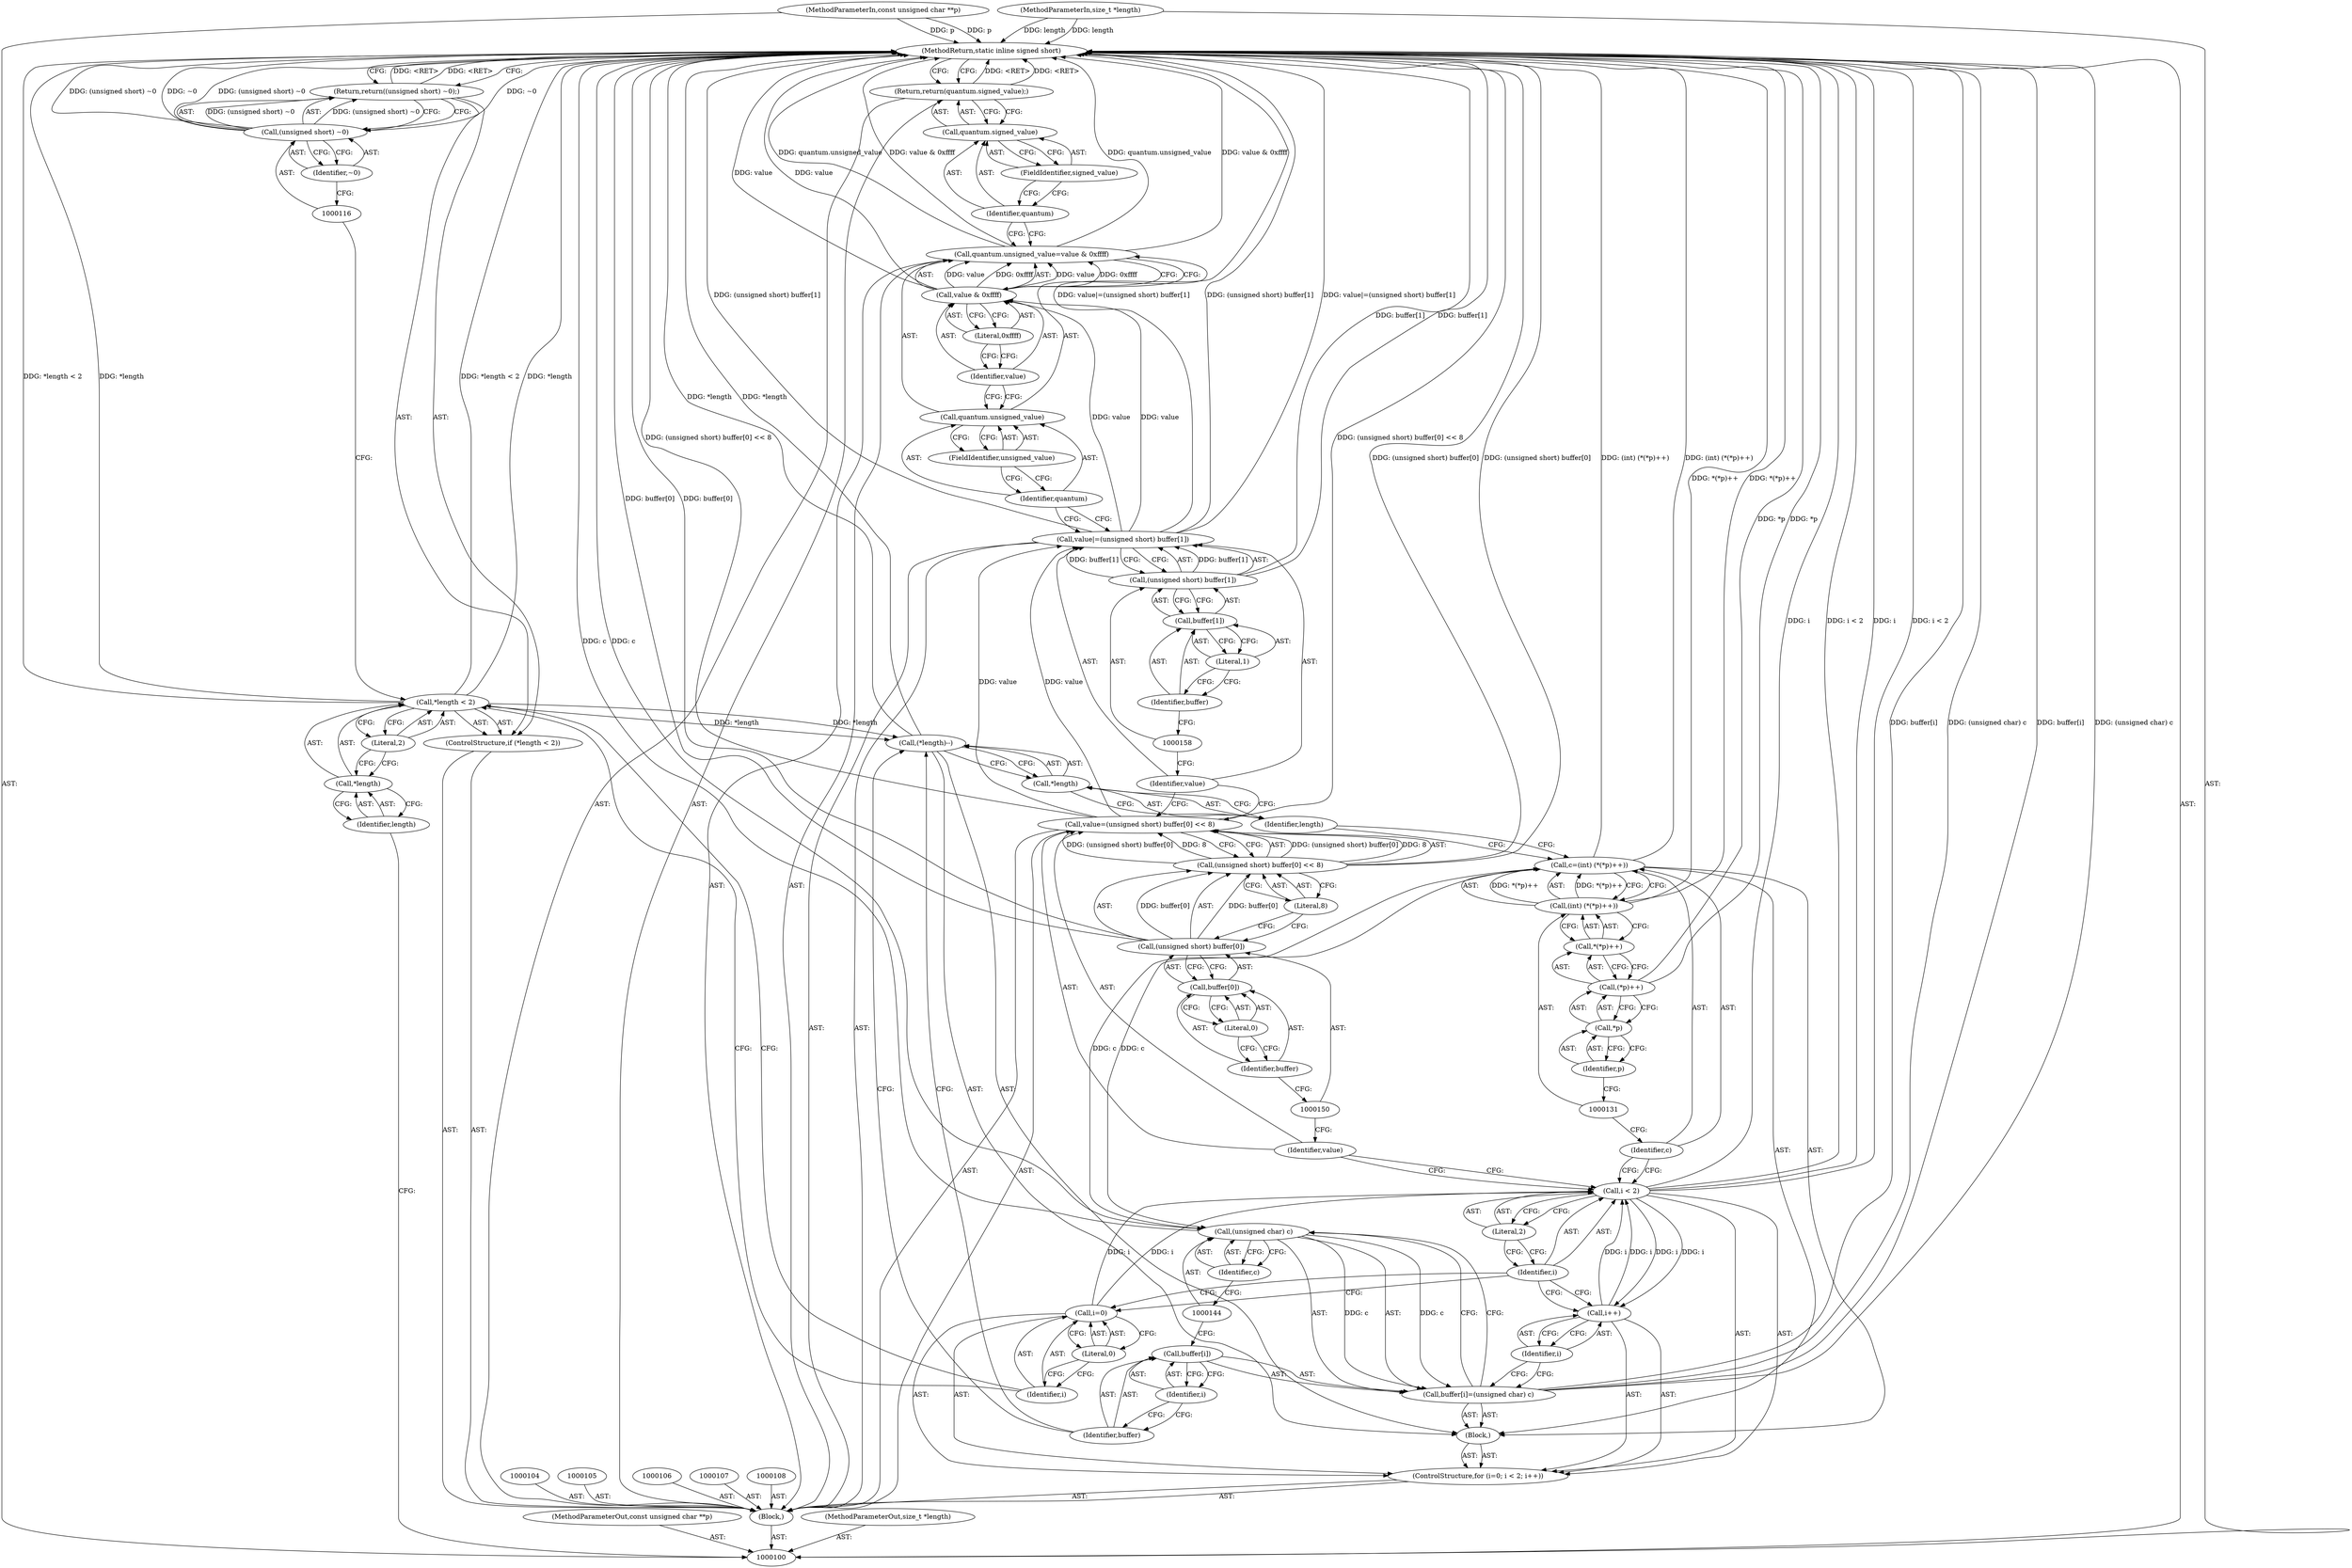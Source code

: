 digraph "0_ImageMagick_d8ab7f046587f2e9f734b687ba7e6e10147c294b_7" {
"1000173" [label="(MethodReturn,static inline signed short)"];
"1000101" [label="(MethodParameterIn,const unsigned char **p)"];
"1000237" [label="(MethodParameterOut,const unsigned char **p)"];
"1000102" [label="(MethodParameterIn,size_t *length)"];
"1000238" [label="(MethodParameterOut,size_t *length)"];
"1000113" [label="(Literal,2)"];
"1000109" [label="(ControlStructure,if (*length < 2))"];
"1000110" [label="(Call,*length < 2)"];
"1000111" [label="(Call,*length)"];
"1000112" [label="(Identifier,length)"];
"1000115" [label="(Call,(unsigned short) ~0)"];
"1000117" [label="(Identifier,~0)"];
"1000114" [label="(Return,return((unsigned short) ~0);)"];
"1000122" [label="(Call,i < 2)"];
"1000123" [label="(Identifier,i)"];
"1000124" [label="(Literal,2)"];
"1000125" [label="(Call,i++)"];
"1000126" [label="(Identifier,i)"];
"1000118" [label="(ControlStructure,for (i=0; i < 2; i++))"];
"1000119" [label="(Call,i=0)"];
"1000120" [label="(Identifier,i)"];
"1000121" [label="(Literal,0)"];
"1000127" [label="(Block,)"];
"1000132" [label="(Call,*(*p)++)"];
"1000133" [label="(Call,(*p)++)"];
"1000134" [label="(Call,*p)"];
"1000135" [label="(Identifier,p)"];
"1000128" [label="(Call,c=(int) (*(*p)++))"];
"1000129" [label="(Identifier,c)"];
"1000130" [label="(Call,(int) (*(*p)++))"];
"1000103" [label="(Block,)"];
"1000136" [label="(Call,(*length)--)"];
"1000137" [label="(Call,*length)"];
"1000138" [label="(Identifier,length)"];
"1000142" [label="(Identifier,i)"];
"1000143" [label="(Call,(unsigned char) c)"];
"1000145" [label="(Identifier,c)"];
"1000139" [label="(Call,buffer[i]=(unsigned char) c)"];
"1000140" [label="(Call,buffer[i])"];
"1000141" [label="(Identifier,buffer)"];
"1000146" [label="(Call,value=(unsigned short) buffer[0] << 8)"];
"1000147" [label="(Identifier,value)"];
"1000151" [label="(Call,buffer[0])"];
"1000152" [label="(Identifier,buffer)"];
"1000153" [label="(Literal,0)"];
"1000154" [label="(Literal,8)"];
"1000148" [label="(Call,(unsigned short) buffer[0] << 8)"];
"1000149" [label="(Call,(unsigned short) buffer[0])"];
"1000155" [label="(Call,value|=(unsigned short) buffer[1])"];
"1000156" [label="(Identifier,value)"];
"1000159" [label="(Call,buffer[1])"];
"1000160" [label="(Identifier,buffer)"];
"1000161" [label="(Literal,1)"];
"1000157" [label="(Call,(unsigned short) buffer[1])"];
"1000165" [label="(FieldIdentifier,unsigned_value)"];
"1000162" [label="(Call,quantum.unsigned_value=value & 0xffff)"];
"1000163" [label="(Call,quantum.unsigned_value)"];
"1000164" [label="(Identifier,quantum)"];
"1000166" [label="(Call,value & 0xffff)"];
"1000167" [label="(Identifier,value)"];
"1000168" [label="(Literal,0xffff)"];
"1000170" [label="(Call,quantum.signed_value)"];
"1000171" [label="(Identifier,quantum)"];
"1000172" [label="(FieldIdentifier,signed_value)"];
"1000169" [label="(Return,return(quantum.signed_value);)"];
"1000173" -> "1000100"  [label="AST: "];
"1000173" -> "1000114"  [label="CFG: "];
"1000173" -> "1000169"  [label="CFG: "];
"1000169" -> "1000173"  [label="DDG: <RET>"];
"1000128" -> "1000173"  [label="DDG: (int) (*(*p)++)"];
"1000149" -> "1000173"  [label="DDG: buffer[0]"];
"1000155" -> "1000173"  [label="DDG: (unsigned short) buffer[1]"];
"1000155" -> "1000173"  [label="DDG: value|=(unsigned short) buffer[1]"];
"1000115" -> "1000173"  [label="DDG: (unsigned short) ~0"];
"1000115" -> "1000173"  [label="DDG: ~0"];
"1000110" -> "1000173"  [label="DDG: *length"];
"1000110" -> "1000173"  [label="DDG: *length < 2"];
"1000136" -> "1000173"  [label="DDG: *length"];
"1000157" -> "1000173"  [label="DDG: buffer[1]"];
"1000122" -> "1000173"  [label="DDG: i"];
"1000122" -> "1000173"  [label="DDG: i < 2"];
"1000130" -> "1000173"  [label="DDG: *(*p)++"];
"1000162" -> "1000173"  [label="DDG: value & 0xffff"];
"1000162" -> "1000173"  [label="DDG: quantum.unsigned_value"];
"1000139" -> "1000173"  [label="DDG: buffer[i]"];
"1000139" -> "1000173"  [label="DDG: (unsigned char) c"];
"1000166" -> "1000173"  [label="DDG: value"];
"1000133" -> "1000173"  [label="DDG: *p"];
"1000148" -> "1000173"  [label="DDG: (unsigned short) buffer[0]"];
"1000146" -> "1000173"  [label="DDG: (unsigned short) buffer[0] << 8"];
"1000102" -> "1000173"  [label="DDG: length"];
"1000101" -> "1000173"  [label="DDG: p"];
"1000143" -> "1000173"  [label="DDG: c"];
"1000114" -> "1000173"  [label="DDG: <RET>"];
"1000101" -> "1000100"  [label="AST: "];
"1000101" -> "1000173"  [label="DDG: p"];
"1000237" -> "1000100"  [label="AST: "];
"1000102" -> "1000100"  [label="AST: "];
"1000102" -> "1000173"  [label="DDG: length"];
"1000238" -> "1000100"  [label="AST: "];
"1000113" -> "1000110"  [label="AST: "];
"1000113" -> "1000111"  [label="CFG: "];
"1000110" -> "1000113"  [label="CFG: "];
"1000109" -> "1000103"  [label="AST: "];
"1000110" -> "1000109"  [label="AST: "];
"1000114" -> "1000109"  [label="AST: "];
"1000110" -> "1000109"  [label="AST: "];
"1000110" -> "1000113"  [label="CFG: "];
"1000111" -> "1000110"  [label="AST: "];
"1000113" -> "1000110"  [label="AST: "];
"1000116" -> "1000110"  [label="CFG: "];
"1000120" -> "1000110"  [label="CFG: "];
"1000110" -> "1000173"  [label="DDG: *length"];
"1000110" -> "1000173"  [label="DDG: *length < 2"];
"1000110" -> "1000136"  [label="DDG: *length"];
"1000111" -> "1000110"  [label="AST: "];
"1000111" -> "1000112"  [label="CFG: "];
"1000112" -> "1000111"  [label="AST: "];
"1000113" -> "1000111"  [label="CFG: "];
"1000112" -> "1000111"  [label="AST: "];
"1000112" -> "1000100"  [label="CFG: "];
"1000111" -> "1000112"  [label="CFG: "];
"1000115" -> "1000114"  [label="AST: "];
"1000115" -> "1000117"  [label="CFG: "];
"1000116" -> "1000115"  [label="AST: "];
"1000117" -> "1000115"  [label="AST: "];
"1000114" -> "1000115"  [label="CFG: "];
"1000115" -> "1000173"  [label="DDG: (unsigned short) ~0"];
"1000115" -> "1000173"  [label="DDG: ~0"];
"1000115" -> "1000114"  [label="DDG: (unsigned short) ~0"];
"1000117" -> "1000115"  [label="AST: "];
"1000117" -> "1000116"  [label="CFG: "];
"1000115" -> "1000117"  [label="CFG: "];
"1000114" -> "1000109"  [label="AST: "];
"1000114" -> "1000115"  [label="CFG: "];
"1000115" -> "1000114"  [label="AST: "];
"1000173" -> "1000114"  [label="CFG: "];
"1000114" -> "1000173"  [label="DDG: <RET>"];
"1000115" -> "1000114"  [label="DDG: (unsigned short) ~0"];
"1000122" -> "1000118"  [label="AST: "];
"1000122" -> "1000124"  [label="CFG: "];
"1000123" -> "1000122"  [label="AST: "];
"1000124" -> "1000122"  [label="AST: "];
"1000129" -> "1000122"  [label="CFG: "];
"1000147" -> "1000122"  [label="CFG: "];
"1000122" -> "1000173"  [label="DDG: i"];
"1000122" -> "1000173"  [label="DDG: i < 2"];
"1000125" -> "1000122"  [label="DDG: i"];
"1000119" -> "1000122"  [label="DDG: i"];
"1000122" -> "1000125"  [label="DDG: i"];
"1000123" -> "1000122"  [label="AST: "];
"1000123" -> "1000119"  [label="CFG: "];
"1000123" -> "1000125"  [label="CFG: "];
"1000124" -> "1000123"  [label="CFG: "];
"1000124" -> "1000122"  [label="AST: "];
"1000124" -> "1000123"  [label="CFG: "];
"1000122" -> "1000124"  [label="CFG: "];
"1000125" -> "1000118"  [label="AST: "];
"1000125" -> "1000126"  [label="CFG: "];
"1000126" -> "1000125"  [label="AST: "];
"1000123" -> "1000125"  [label="CFG: "];
"1000125" -> "1000122"  [label="DDG: i"];
"1000122" -> "1000125"  [label="DDG: i"];
"1000126" -> "1000125"  [label="AST: "];
"1000126" -> "1000139"  [label="CFG: "];
"1000125" -> "1000126"  [label="CFG: "];
"1000118" -> "1000103"  [label="AST: "];
"1000119" -> "1000118"  [label="AST: "];
"1000122" -> "1000118"  [label="AST: "];
"1000125" -> "1000118"  [label="AST: "];
"1000127" -> "1000118"  [label="AST: "];
"1000119" -> "1000118"  [label="AST: "];
"1000119" -> "1000121"  [label="CFG: "];
"1000120" -> "1000119"  [label="AST: "];
"1000121" -> "1000119"  [label="AST: "];
"1000123" -> "1000119"  [label="CFG: "];
"1000119" -> "1000122"  [label="DDG: i"];
"1000120" -> "1000119"  [label="AST: "];
"1000120" -> "1000110"  [label="CFG: "];
"1000121" -> "1000120"  [label="CFG: "];
"1000121" -> "1000119"  [label="AST: "];
"1000121" -> "1000120"  [label="CFG: "];
"1000119" -> "1000121"  [label="CFG: "];
"1000127" -> "1000118"  [label="AST: "];
"1000128" -> "1000127"  [label="AST: "];
"1000136" -> "1000127"  [label="AST: "];
"1000139" -> "1000127"  [label="AST: "];
"1000132" -> "1000130"  [label="AST: "];
"1000132" -> "1000133"  [label="CFG: "];
"1000133" -> "1000132"  [label="AST: "];
"1000130" -> "1000132"  [label="CFG: "];
"1000133" -> "1000132"  [label="AST: "];
"1000133" -> "1000134"  [label="CFG: "];
"1000134" -> "1000133"  [label="AST: "];
"1000132" -> "1000133"  [label="CFG: "];
"1000133" -> "1000173"  [label="DDG: *p"];
"1000134" -> "1000133"  [label="AST: "];
"1000134" -> "1000135"  [label="CFG: "];
"1000135" -> "1000134"  [label="AST: "];
"1000133" -> "1000134"  [label="CFG: "];
"1000135" -> "1000134"  [label="AST: "];
"1000135" -> "1000131"  [label="CFG: "];
"1000134" -> "1000135"  [label="CFG: "];
"1000128" -> "1000127"  [label="AST: "];
"1000128" -> "1000130"  [label="CFG: "];
"1000129" -> "1000128"  [label="AST: "];
"1000130" -> "1000128"  [label="AST: "];
"1000138" -> "1000128"  [label="CFG: "];
"1000128" -> "1000173"  [label="DDG: (int) (*(*p)++)"];
"1000130" -> "1000128"  [label="DDG: *(*p)++"];
"1000128" -> "1000143"  [label="DDG: c"];
"1000129" -> "1000128"  [label="AST: "];
"1000129" -> "1000122"  [label="CFG: "];
"1000131" -> "1000129"  [label="CFG: "];
"1000130" -> "1000128"  [label="AST: "];
"1000130" -> "1000132"  [label="CFG: "];
"1000131" -> "1000130"  [label="AST: "];
"1000132" -> "1000130"  [label="AST: "];
"1000128" -> "1000130"  [label="CFG: "];
"1000130" -> "1000173"  [label="DDG: *(*p)++"];
"1000130" -> "1000128"  [label="DDG: *(*p)++"];
"1000103" -> "1000100"  [label="AST: "];
"1000104" -> "1000103"  [label="AST: "];
"1000105" -> "1000103"  [label="AST: "];
"1000106" -> "1000103"  [label="AST: "];
"1000107" -> "1000103"  [label="AST: "];
"1000108" -> "1000103"  [label="AST: "];
"1000109" -> "1000103"  [label="AST: "];
"1000118" -> "1000103"  [label="AST: "];
"1000146" -> "1000103"  [label="AST: "];
"1000155" -> "1000103"  [label="AST: "];
"1000162" -> "1000103"  [label="AST: "];
"1000169" -> "1000103"  [label="AST: "];
"1000136" -> "1000127"  [label="AST: "];
"1000136" -> "1000137"  [label="CFG: "];
"1000137" -> "1000136"  [label="AST: "];
"1000141" -> "1000136"  [label="CFG: "];
"1000136" -> "1000173"  [label="DDG: *length"];
"1000110" -> "1000136"  [label="DDG: *length"];
"1000137" -> "1000136"  [label="AST: "];
"1000137" -> "1000138"  [label="CFG: "];
"1000138" -> "1000137"  [label="AST: "];
"1000136" -> "1000137"  [label="CFG: "];
"1000138" -> "1000137"  [label="AST: "];
"1000138" -> "1000128"  [label="CFG: "];
"1000137" -> "1000138"  [label="CFG: "];
"1000142" -> "1000140"  [label="AST: "];
"1000142" -> "1000141"  [label="CFG: "];
"1000140" -> "1000142"  [label="CFG: "];
"1000143" -> "1000139"  [label="AST: "];
"1000143" -> "1000145"  [label="CFG: "];
"1000144" -> "1000143"  [label="AST: "];
"1000145" -> "1000143"  [label="AST: "];
"1000139" -> "1000143"  [label="CFG: "];
"1000143" -> "1000173"  [label="DDG: c"];
"1000143" -> "1000139"  [label="DDG: c"];
"1000128" -> "1000143"  [label="DDG: c"];
"1000145" -> "1000143"  [label="AST: "];
"1000145" -> "1000144"  [label="CFG: "];
"1000143" -> "1000145"  [label="CFG: "];
"1000139" -> "1000127"  [label="AST: "];
"1000139" -> "1000143"  [label="CFG: "];
"1000140" -> "1000139"  [label="AST: "];
"1000143" -> "1000139"  [label="AST: "];
"1000126" -> "1000139"  [label="CFG: "];
"1000139" -> "1000173"  [label="DDG: buffer[i]"];
"1000139" -> "1000173"  [label="DDG: (unsigned char) c"];
"1000143" -> "1000139"  [label="DDG: c"];
"1000140" -> "1000139"  [label="AST: "];
"1000140" -> "1000142"  [label="CFG: "];
"1000141" -> "1000140"  [label="AST: "];
"1000142" -> "1000140"  [label="AST: "];
"1000144" -> "1000140"  [label="CFG: "];
"1000141" -> "1000140"  [label="AST: "];
"1000141" -> "1000136"  [label="CFG: "];
"1000142" -> "1000141"  [label="CFG: "];
"1000146" -> "1000103"  [label="AST: "];
"1000146" -> "1000148"  [label="CFG: "];
"1000147" -> "1000146"  [label="AST: "];
"1000148" -> "1000146"  [label="AST: "];
"1000156" -> "1000146"  [label="CFG: "];
"1000146" -> "1000173"  [label="DDG: (unsigned short) buffer[0] << 8"];
"1000148" -> "1000146"  [label="DDG: (unsigned short) buffer[0]"];
"1000148" -> "1000146"  [label="DDG: 8"];
"1000146" -> "1000155"  [label="DDG: value"];
"1000147" -> "1000146"  [label="AST: "];
"1000147" -> "1000122"  [label="CFG: "];
"1000150" -> "1000147"  [label="CFG: "];
"1000151" -> "1000149"  [label="AST: "];
"1000151" -> "1000153"  [label="CFG: "];
"1000152" -> "1000151"  [label="AST: "];
"1000153" -> "1000151"  [label="AST: "];
"1000149" -> "1000151"  [label="CFG: "];
"1000152" -> "1000151"  [label="AST: "];
"1000152" -> "1000150"  [label="CFG: "];
"1000153" -> "1000152"  [label="CFG: "];
"1000153" -> "1000151"  [label="AST: "];
"1000153" -> "1000152"  [label="CFG: "];
"1000151" -> "1000153"  [label="CFG: "];
"1000154" -> "1000148"  [label="AST: "];
"1000154" -> "1000149"  [label="CFG: "];
"1000148" -> "1000154"  [label="CFG: "];
"1000148" -> "1000146"  [label="AST: "];
"1000148" -> "1000154"  [label="CFG: "];
"1000149" -> "1000148"  [label="AST: "];
"1000154" -> "1000148"  [label="AST: "];
"1000146" -> "1000148"  [label="CFG: "];
"1000148" -> "1000173"  [label="DDG: (unsigned short) buffer[0]"];
"1000148" -> "1000146"  [label="DDG: (unsigned short) buffer[0]"];
"1000148" -> "1000146"  [label="DDG: 8"];
"1000149" -> "1000148"  [label="DDG: buffer[0]"];
"1000149" -> "1000148"  [label="AST: "];
"1000149" -> "1000151"  [label="CFG: "];
"1000150" -> "1000149"  [label="AST: "];
"1000151" -> "1000149"  [label="AST: "];
"1000154" -> "1000149"  [label="CFG: "];
"1000149" -> "1000173"  [label="DDG: buffer[0]"];
"1000149" -> "1000148"  [label="DDG: buffer[0]"];
"1000155" -> "1000103"  [label="AST: "];
"1000155" -> "1000157"  [label="CFG: "];
"1000156" -> "1000155"  [label="AST: "];
"1000157" -> "1000155"  [label="AST: "];
"1000164" -> "1000155"  [label="CFG: "];
"1000155" -> "1000173"  [label="DDG: (unsigned short) buffer[1]"];
"1000155" -> "1000173"  [label="DDG: value|=(unsigned short) buffer[1]"];
"1000146" -> "1000155"  [label="DDG: value"];
"1000157" -> "1000155"  [label="DDG: buffer[1]"];
"1000155" -> "1000166"  [label="DDG: value"];
"1000156" -> "1000155"  [label="AST: "];
"1000156" -> "1000146"  [label="CFG: "];
"1000158" -> "1000156"  [label="CFG: "];
"1000159" -> "1000157"  [label="AST: "];
"1000159" -> "1000161"  [label="CFG: "];
"1000160" -> "1000159"  [label="AST: "];
"1000161" -> "1000159"  [label="AST: "];
"1000157" -> "1000159"  [label="CFG: "];
"1000160" -> "1000159"  [label="AST: "];
"1000160" -> "1000158"  [label="CFG: "];
"1000161" -> "1000160"  [label="CFG: "];
"1000161" -> "1000159"  [label="AST: "];
"1000161" -> "1000160"  [label="CFG: "];
"1000159" -> "1000161"  [label="CFG: "];
"1000157" -> "1000155"  [label="AST: "];
"1000157" -> "1000159"  [label="CFG: "];
"1000158" -> "1000157"  [label="AST: "];
"1000159" -> "1000157"  [label="AST: "];
"1000155" -> "1000157"  [label="CFG: "];
"1000157" -> "1000173"  [label="DDG: buffer[1]"];
"1000157" -> "1000155"  [label="DDG: buffer[1]"];
"1000165" -> "1000163"  [label="AST: "];
"1000165" -> "1000164"  [label="CFG: "];
"1000163" -> "1000165"  [label="CFG: "];
"1000162" -> "1000103"  [label="AST: "];
"1000162" -> "1000166"  [label="CFG: "];
"1000163" -> "1000162"  [label="AST: "];
"1000166" -> "1000162"  [label="AST: "];
"1000171" -> "1000162"  [label="CFG: "];
"1000162" -> "1000173"  [label="DDG: value & 0xffff"];
"1000162" -> "1000173"  [label="DDG: quantum.unsigned_value"];
"1000166" -> "1000162"  [label="DDG: value"];
"1000166" -> "1000162"  [label="DDG: 0xffff"];
"1000163" -> "1000162"  [label="AST: "];
"1000163" -> "1000165"  [label="CFG: "];
"1000164" -> "1000163"  [label="AST: "];
"1000165" -> "1000163"  [label="AST: "];
"1000167" -> "1000163"  [label="CFG: "];
"1000164" -> "1000163"  [label="AST: "];
"1000164" -> "1000155"  [label="CFG: "];
"1000165" -> "1000164"  [label="CFG: "];
"1000166" -> "1000162"  [label="AST: "];
"1000166" -> "1000168"  [label="CFG: "];
"1000167" -> "1000166"  [label="AST: "];
"1000168" -> "1000166"  [label="AST: "];
"1000162" -> "1000166"  [label="CFG: "];
"1000166" -> "1000173"  [label="DDG: value"];
"1000166" -> "1000162"  [label="DDG: value"];
"1000166" -> "1000162"  [label="DDG: 0xffff"];
"1000155" -> "1000166"  [label="DDG: value"];
"1000167" -> "1000166"  [label="AST: "];
"1000167" -> "1000163"  [label="CFG: "];
"1000168" -> "1000167"  [label="CFG: "];
"1000168" -> "1000166"  [label="AST: "];
"1000168" -> "1000167"  [label="CFG: "];
"1000166" -> "1000168"  [label="CFG: "];
"1000170" -> "1000169"  [label="AST: "];
"1000170" -> "1000172"  [label="CFG: "];
"1000171" -> "1000170"  [label="AST: "];
"1000172" -> "1000170"  [label="AST: "];
"1000169" -> "1000170"  [label="CFG: "];
"1000171" -> "1000170"  [label="AST: "];
"1000171" -> "1000162"  [label="CFG: "];
"1000172" -> "1000171"  [label="CFG: "];
"1000172" -> "1000170"  [label="AST: "];
"1000172" -> "1000171"  [label="CFG: "];
"1000170" -> "1000172"  [label="CFG: "];
"1000169" -> "1000103"  [label="AST: "];
"1000169" -> "1000170"  [label="CFG: "];
"1000170" -> "1000169"  [label="AST: "];
"1000173" -> "1000169"  [label="CFG: "];
"1000169" -> "1000173"  [label="DDG: <RET>"];
}
